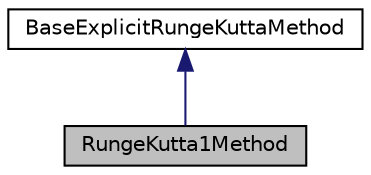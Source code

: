 digraph "RungeKutta1Method"
{
  edge [fontname="Helvetica",fontsize="10",labelfontname="Helvetica",labelfontsize="10"];
  node [fontname="Helvetica",fontsize="10",shape=record];
  Node2 [label="RungeKutta1Method",height=0.2,width=0.4,color="black", fillcolor="grey75", style="filled", fontcolor="black"];
  Node3 -> Node2 [dir="back",color="midnightblue",fontsize="10",style="solid",fontname="Helvetica"];
  Node3 [label="BaseExplicitRungeKuttaMethod",height=0.2,width=0.4,color="black", fillcolor="white", style="filled",URL="$classBaseExplicitRungeKuttaMethod.html"];
}
